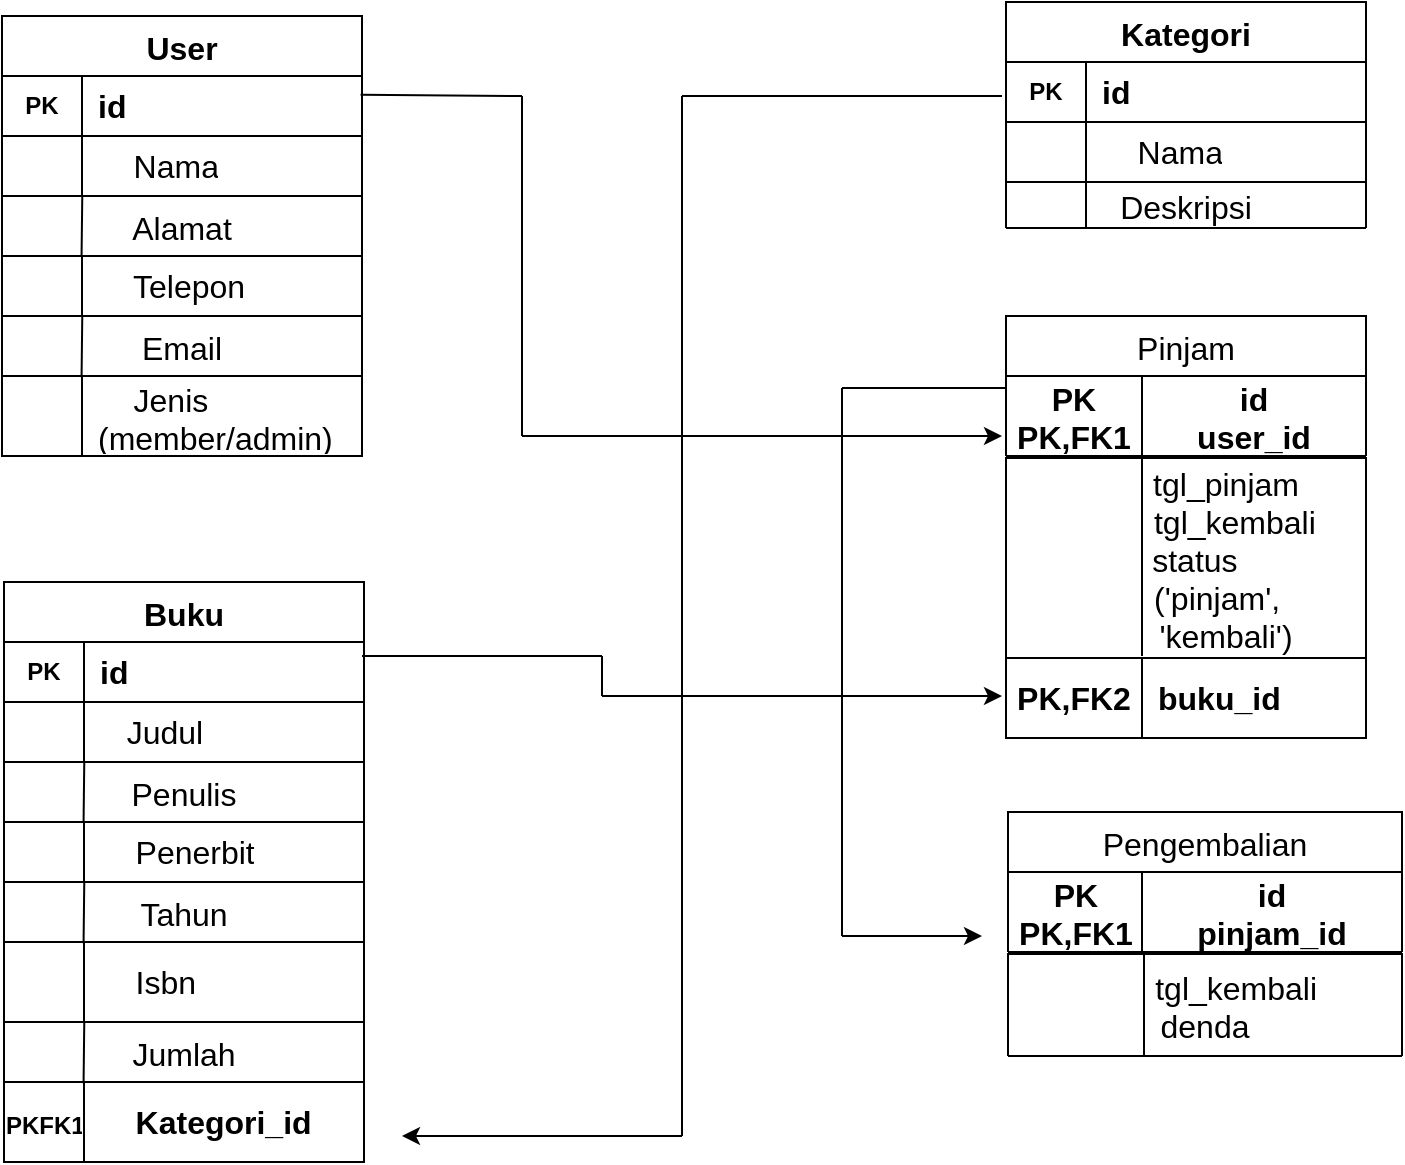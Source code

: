 <mxfile version="25.0.3">
  <diagram name="Halaman-1" id="HF85xIZy3jnX0SeaamL8">
    <mxGraphModel dx="2068" dy="892" grid="1" gridSize="10" guides="1" tooltips="1" connect="1" arrows="1" fold="1" page="1" pageScale="1" pageWidth="827" pageHeight="1169" math="0" shadow="0">
      <root>
        <mxCell id="0" />
        <mxCell id="1" parent="0" />
        <mxCell id="t0UiNOGH5opgxdfjgFun-13" value="" style="rounded=0;whiteSpace=wrap;html=1;" vertex="1" parent="1">
          <mxGeometry x="100" y="70" width="180" height="30" as="geometry" />
        </mxCell>
        <mxCell id="t0UiNOGH5opgxdfjgFun-1" value="User" style="shape=table;startSize=30;container=1;collapsible=0;childLayout=tableLayout;fixedRows=1;rowLines=0;fontStyle=1;strokeColor=default;fontSize=16;" vertex="1" parent="1">
          <mxGeometry x="100" y="40" width="180" height="90" as="geometry" />
        </mxCell>
        <mxCell id="t0UiNOGH5opgxdfjgFun-2" value="" style="shape=tableRow;horizontal=0;startSize=0;swimlaneHead=0;swimlaneBody=0;top=0;left=0;bottom=0;right=0;collapsible=0;dropTarget=0;fillColor=none;points=[[0,0.5],[1,0.5]];portConstraint=eastwest;strokeColor=inherit;fontSize=16;" vertex="1" parent="t0UiNOGH5opgxdfjgFun-1">
          <mxGeometry y="30" width="180" height="30" as="geometry" />
        </mxCell>
        <mxCell id="t0UiNOGH5opgxdfjgFun-3" value="" style="shape=partialRectangle;html=1;whiteSpace=wrap;connectable=0;fillColor=none;top=0;left=0;bottom=0;right=0;overflow=hidden;pointerEvents=1;strokeColor=inherit;fontSize=16;" vertex="1" parent="t0UiNOGH5opgxdfjgFun-2">
          <mxGeometry width="40" height="30" as="geometry">
            <mxRectangle width="40" height="30" as="alternateBounds" />
          </mxGeometry>
        </mxCell>
        <mxCell id="t0UiNOGH5opgxdfjgFun-4" value="&lt;b&gt;id&lt;/b&gt;" style="shape=partialRectangle;html=1;whiteSpace=wrap;connectable=0;fillColor=none;top=0;left=0;bottom=0;right=0;align=left;spacingLeft=6;overflow=hidden;strokeColor=inherit;fontSize=16;" vertex="1" parent="t0UiNOGH5opgxdfjgFun-2">
          <mxGeometry x="40" width="140" height="30" as="geometry">
            <mxRectangle width="140" height="30" as="alternateBounds" />
          </mxGeometry>
        </mxCell>
        <mxCell id="t0UiNOGH5opgxdfjgFun-8" value="" style="shape=tableRow;horizontal=0;startSize=0;swimlaneHead=0;swimlaneBody=0;top=0;left=0;bottom=0;right=0;collapsible=0;dropTarget=0;fillColor=none;points=[[0,0.5],[1,0.5]];portConstraint=eastwest;strokeColor=inherit;fontSize=16;" vertex="1" parent="t0UiNOGH5opgxdfjgFun-1">
          <mxGeometry y="60" width="180" height="30" as="geometry" />
        </mxCell>
        <mxCell id="t0UiNOGH5opgxdfjgFun-9" value="" style="shape=partialRectangle;html=1;whiteSpace=wrap;connectable=0;fillColor=none;top=0;left=0;bottom=0;right=0;overflow=hidden;strokeColor=inherit;fontSize=16;" vertex="1" parent="t0UiNOGH5opgxdfjgFun-8">
          <mxGeometry width="40" height="30" as="geometry">
            <mxRectangle width="40" height="30" as="alternateBounds" />
          </mxGeometry>
        </mxCell>
        <mxCell id="t0UiNOGH5opgxdfjgFun-10" value="&amp;nbsp; &amp;nbsp; Nama" style="shape=partialRectangle;html=1;whiteSpace=wrap;connectable=0;fillColor=none;top=0;left=0;bottom=0;right=0;align=left;spacingLeft=6;overflow=hidden;strokeColor=inherit;fontSize=16;" vertex="1" parent="t0UiNOGH5opgxdfjgFun-8">
          <mxGeometry x="40" width="140" height="30" as="geometry">
            <mxRectangle width="140" height="30" as="alternateBounds" />
          </mxGeometry>
        </mxCell>
        <mxCell id="t0UiNOGH5opgxdfjgFun-12" value="&lt;b&gt;PK&lt;/b&gt;" style="text;html=1;align=center;verticalAlign=middle;whiteSpace=wrap;rounded=0;" vertex="1" parent="1">
          <mxGeometry x="100" y="70" width="40" height="30" as="geometry" />
        </mxCell>
        <mxCell id="t0UiNOGH5opgxdfjgFun-17" value="Alamat" style="shape=table;startSize=30;container=1;collapsible=0;childLayout=tableLayout;fixedRows=1;rowLines=0;fontStyle=0;strokeColor=default;fontSize=16;" vertex="1" parent="1">
          <mxGeometry x="100" y="130" width="180" height="60" as="geometry" />
        </mxCell>
        <mxCell id="t0UiNOGH5opgxdfjgFun-21" value="" style="shape=tableRow;horizontal=0;startSize=0;swimlaneHead=0;swimlaneBody=0;top=0;left=0;bottom=0;right=0;collapsible=0;dropTarget=0;fillColor=none;points=[[0,0.5],[1,0.5]];portConstraint=eastwest;strokeColor=inherit;fontSize=16;" vertex="1" parent="t0UiNOGH5opgxdfjgFun-17">
          <mxGeometry y="30" width="180" height="30" as="geometry" />
        </mxCell>
        <mxCell id="t0UiNOGH5opgxdfjgFun-22" value="" style="shape=partialRectangle;html=1;whiteSpace=wrap;connectable=0;fillColor=none;top=0;left=0;bottom=0;right=0;overflow=hidden;strokeColor=inherit;fontSize=16;" vertex="1" parent="t0UiNOGH5opgxdfjgFun-21">
          <mxGeometry width="40" height="30" as="geometry">
            <mxRectangle width="40" height="30" as="alternateBounds" />
          </mxGeometry>
        </mxCell>
        <mxCell id="t0UiNOGH5opgxdfjgFun-23" value="&amp;nbsp; &amp;nbsp; Telepon" style="shape=partialRectangle;html=1;whiteSpace=wrap;connectable=0;fillColor=none;top=0;left=0;bottom=0;right=0;align=left;spacingLeft=6;overflow=hidden;strokeColor=inherit;fontSize=16;" vertex="1" parent="t0UiNOGH5opgxdfjgFun-21">
          <mxGeometry x="40" width="140" height="30" as="geometry">
            <mxRectangle width="140" height="30" as="alternateBounds" />
          </mxGeometry>
        </mxCell>
        <mxCell id="t0UiNOGH5opgxdfjgFun-24" value="" style="endArrow=none;html=1;rounded=0;exitX=0.221;exitY=0.015;exitDx=0;exitDy=0;exitPerimeter=0;entryX=0.223;entryY=-0.007;entryDx=0;entryDy=0;entryPerimeter=0;" edge="1" parent="t0UiNOGH5opgxdfjgFun-17" source="t0UiNOGH5opgxdfjgFun-21" target="t0UiNOGH5opgxdfjgFun-17">
          <mxGeometry width="50" height="50" relative="1" as="geometry">
            <mxPoint x="-30" y="20" as="sourcePoint" />
            <mxPoint x="20" y="-30" as="targetPoint" />
          </mxGeometry>
        </mxCell>
        <mxCell id="t0UiNOGH5opgxdfjgFun-25" value="Email" style="shape=table;startSize=30;container=1;collapsible=0;childLayout=tableLayout;fixedRows=1;rowLines=0;fontStyle=0;strokeColor=default;fontSize=16;" vertex="1" parent="1">
          <mxGeometry x="100" y="190" width="180" height="70" as="geometry" />
        </mxCell>
        <mxCell id="t0UiNOGH5opgxdfjgFun-26" value="" style="shape=tableRow;horizontal=0;startSize=0;swimlaneHead=0;swimlaneBody=0;top=0;left=0;bottom=0;right=0;collapsible=0;dropTarget=0;fillColor=none;points=[[0,0.5],[1,0.5]];portConstraint=eastwest;strokeColor=inherit;fontSize=16;" vertex="1" parent="t0UiNOGH5opgxdfjgFun-25">
          <mxGeometry y="30" width="180" height="40" as="geometry" />
        </mxCell>
        <mxCell id="t0UiNOGH5opgxdfjgFun-27" value="" style="shape=partialRectangle;html=1;whiteSpace=wrap;connectable=0;fillColor=none;top=0;left=0;bottom=0;right=0;overflow=hidden;strokeColor=inherit;fontSize=16;" vertex="1" parent="t0UiNOGH5opgxdfjgFun-26">
          <mxGeometry width="40" height="40" as="geometry">
            <mxRectangle width="40" height="40" as="alternateBounds" />
          </mxGeometry>
        </mxCell>
        <mxCell id="t0UiNOGH5opgxdfjgFun-28" value="&amp;nbsp; &amp;nbsp; Jenis (member/admin)" style="shape=partialRectangle;html=1;whiteSpace=wrap;connectable=0;fillColor=none;top=0;left=0;bottom=0;right=0;align=left;spacingLeft=6;overflow=hidden;strokeColor=inherit;fontSize=16;" vertex="1" parent="t0UiNOGH5opgxdfjgFun-26">
          <mxGeometry x="40" width="140" height="40" as="geometry">
            <mxRectangle width="140" height="40" as="alternateBounds" />
          </mxGeometry>
        </mxCell>
        <mxCell id="t0UiNOGH5opgxdfjgFun-29" value="" style="endArrow=none;html=1;rounded=0;exitX=0.221;exitY=0.015;exitDx=0;exitDy=0;exitPerimeter=0;entryX=0.223;entryY=-0.007;entryDx=0;entryDy=0;entryPerimeter=0;" edge="1" parent="t0UiNOGH5opgxdfjgFun-25" source="t0UiNOGH5opgxdfjgFun-26" target="t0UiNOGH5opgxdfjgFun-25">
          <mxGeometry width="50" height="50" relative="1" as="geometry">
            <mxPoint x="-30" y="20" as="sourcePoint" />
            <mxPoint x="20" y="-30" as="targetPoint" />
          </mxGeometry>
        </mxCell>
        <mxCell id="t0UiNOGH5opgxdfjgFun-30" value="" style="endArrow=none;html=1;rounded=0;exitX=0.996;exitY=0.311;exitDx=0;exitDy=0;exitPerimeter=0;" edge="1" parent="1" source="t0UiNOGH5opgxdfjgFun-2">
          <mxGeometry width="50" height="50" relative="1" as="geometry">
            <mxPoint x="280" y="85" as="sourcePoint" />
            <mxPoint x="360" y="80" as="targetPoint" />
          </mxGeometry>
        </mxCell>
        <mxCell id="t0UiNOGH5opgxdfjgFun-31" value="" style="endArrow=none;html=1;rounded=0;" edge="1" parent="1">
          <mxGeometry width="50" height="50" relative="1" as="geometry">
            <mxPoint x="360" y="250" as="sourcePoint" />
            <mxPoint x="360" y="80" as="targetPoint" />
          </mxGeometry>
        </mxCell>
        <mxCell id="t0UiNOGH5opgxdfjgFun-32" value="" style="rounded=0;whiteSpace=wrap;html=1;" vertex="1" parent="1">
          <mxGeometry x="101" y="353" width="180" height="30" as="geometry" />
        </mxCell>
        <mxCell id="t0UiNOGH5opgxdfjgFun-33" value="Buku" style="shape=table;startSize=30;container=1;collapsible=0;childLayout=tableLayout;fixedRows=1;rowLines=0;fontStyle=1;strokeColor=default;fontSize=16;" vertex="1" parent="1">
          <mxGeometry x="101" y="323" width="180" height="90" as="geometry" />
        </mxCell>
        <mxCell id="t0UiNOGH5opgxdfjgFun-34" value="" style="shape=tableRow;horizontal=0;startSize=0;swimlaneHead=0;swimlaneBody=0;top=0;left=0;bottom=0;right=0;collapsible=0;dropTarget=0;fillColor=none;points=[[0,0.5],[1,0.5]];portConstraint=eastwest;strokeColor=inherit;fontSize=16;" vertex="1" parent="t0UiNOGH5opgxdfjgFun-33">
          <mxGeometry y="30" width="180" height="30" as="geometry" />
        </mxCell>
        <mxCell id="t0UiNOGH5opgxdfjgFun-35" value="" style="shape=partialRectangle;html=1;whiteSpace=wrap;connectable=0;fillColor=none;top=0;left=0;bottom=0;right=0;overflow=hidden;pointerEvents=1;strokeColor=inherit;fontSize=16;" vertex="1" parent="t0UiNOGH5opgxdfjgFun-34">
          <mxGeometry width="40" height="30" as="geometry">
            <mxRectangle width="40" height="30" as="alternateBounds" />
          </mxGeometry>
        </mxCell>
        <mxCell id="t0UiNOGH5opgxdfjgFun-36" value="&lt;b&gt;id&lt;/b&gt;" style="shape=partialRectangle;html=1;whiteSpace=wrap;connectable=0;fillColor=none;top=0;left=0;bottom=0;right=0;align=left;spacingLeft=6;overflow=hidden;strokeColor=inherit;fontSize=16;" vertex="1" parent="t0UiNOGH5opgxdfjgFun-34">
          <mxGeometry x="40" width="140" height="30" as="geometry">
            <mxRectangle width="140" height="30" as="alternateBounds" />
          </mxGeometry>
        </mxCell>
        <mxCell id="t0UiNOGH5opgxdfjgFun-37" value="" style="shape=tableRow;horizontal=0;startSize=0;swimlaneHead=0;swimlaneBody=0;top=0;left=0;bottom=0;right=0;collapsible=0;dropTarget=0;fillColor=none;points=[[0,0.5],[1,0.5]];portConstraint=eastwest;strokeColor=inherit;fontSize=16;" vertex="1" parent="t0UiNOGH5opgxdfjgFun-33">
          <mxGeometry y="60" width="180" height="30" as="geometry" />
        </mxCell>
        <mxCell id="t0UiNOGH5opgxdfjgFun-38" value="" style="shape=partialRectangle;html=1;whiteSpace=wrap;connectable=0;fillColor=none;top=0;left=0;bottom=0;right=0;overflow=hidden;strokeColor=inherit;fontSize=16;" vertex="1" parent="t0UiNOGH5opgxdfjgFun-37">
          <mxGeometry width="40" height="30" as="geometry">
            <mxRectangle width="40" height="30" as="alternateBounds" />
          </mxGeometry>
        </mxCell>
        <mxCell id="t0UiNOGH5opgxdfjgFun-39" value="&amp;nbsp; &amp;nbsp;Judul" style="shape=partialRectangle;html=1;whiteSpace=wrap;connectable=0;fillColor=none;top=0;left=0;bottom=0;right=0;align=left;spacingLeft=6;overflow=hidden;strokeColor=inherit;fontSize=16;" vertex="1" parent="t0UiNOGH5opgxdfjgFun-37">
          <mxGeometry x="40" width="140" height="30" as="geometry">
            <mxRectangle width="140" height="30" as="alternateBounds" />
          </mxGeometry>
        </mxCell>
        <mxCell id="t0UiNOGH5opgxdfjgFun-40" value="&lt;b&gt;PK&lt;/b&gt;" style="text;html=1;align=center;verticalAlign=middle;whiteSpace=wrap;rounded=0;" vertex="1" parent="1">
          <mxGeometry x="101" y="353" width="40" height="30" as="geometry" />
        </mxCell>
        <mxCell id="t0UiNOGH5opgxdfjgFun-41" value="Penulis" style="shape=table;startSize=30;container=1;collapsible=0;childLayout=tableLayout;fixedRows=1;rowLines=0;fontStyle=0;strokeColor=default;fontSize=16;" vertex="1" parent="1">
          <mxGeometry x="101" y="413" width="180" height="60" as="geometry" />
        </mxCell>
        <mxCell id="t0UiNOGH5opgxdfjgFun-42" value="" style="shape=tableRow;horizontal=0;startSize=0;swimlaneHead=0;swimlaneBody=0;top=0;left=0;bottom=0;right=0;collapsible=0;dropTarget=0;fillColor=none;points=[[0,0.5],[1,0.5]];portConstraint=eastwest;strokeColor=inherit;fontSize=16;" vertex="1" parent="t0UiNOGH5opgxdfjgFun-41">
          <mxGeometry y="30" width="180" height="30" as="geometry" />
        </mxCell>
        <mxCell id="t0UiNOGH5opgxdfjgFun-43" value="" style="shape=partialRectangle;html=1;whiteSpace=wrap;connectable=0;fillColor=none;top=0;left=0;bottom=0;right=0;overflow=hidden;strokeColor=inherit;fontSize=16;" vertex="1" parent="t0UiNOGH5opgxdfjgFun-42">
          <mxGeometry width="40" height="30" as="geometry">
            <mxRectangle width="40" height="30" as="alternateBounds" />
          </mxGeometry>
        </mxCell>
        <mxCell id="t0UiNOGH5opgxdfjgFun-44" value="&amp;nbsp; &amp;nbsp; Penerbit" style="shape=partialRectangle;html=1;whiteSpace=wrap;connectable=0;fillColor=none;top=0;left=0;bottom=0;right=0;align=left;spacingLeft=6;overflow=hidden;strokeColor=inherit;fontSize=16;" vertex="1" parent="t0UiNOGH5opgxdfjgFun-42">
          <mxGeometry x="40" width="140" height="30" as="geometry">
            <mxRectangle width="140" height="30" as="alternateBounds" />
          </mxGeometry>
        </mxCell>
        <mxCell id="t0UiNOGH5opgxdfjgFun-45" value="" style="endArrow=none;html=1;rounded=0;exitX=0.221;exitY=0.015;exitDx=0;exitDy=0;exitPerimeter=0;entryX=0.223;entryY=-0.007;entryDx=0;entryDy=0;entryPerimeter=0;" edge="1" parent="t0UiNOGH5opgxdfjgFun-41" source="t0UiNOGH5opgxdfjgFun-42" target="t0UiNOGH5opgxdfjgFun-41">
          <mxGeometry width="50" height="50" relative="1" as="geometry">
            <mxPoint x="-30" y="20" as="sourcePoint" />
            <mxPoint x="20" y="-30" as="targetPoint" />
          </mxGeometry>
        </mxCell>
        <mxCell id="t0UiNOGH5opgxdfjgFun-46" value="Tahun" style="shape=table;startSize=30;container=1;collapsible=0;childLayout=tableLayout;fixedRows=1;rowLines=0;fontStyle=0;strokeColor=default;fontSize=16;" vertex="1" parent="1">
          <mxGeometry x="101" y="473" width="180" height="70" as="geometry" />
        </mxCell>
        <mxCell id="t0UiNOGH5opgxdfjgFun-47" value="" style="shape=tableRow;horizontal=0;startSize=0;swimlaneHead=0;swimlaneBody=0;top=0;left=0;bottom=0;right=0;collapsible=0;dropTarget=0;fillColor=none;points=[[0,0.5],[1,0.5]];portConstraint=eastwest;strokeColor=inherit;fontSize=16;" vertex="1" parent="t0UiNOGH5opgxdfjgFun-46">
          <mxGeometry y="30" width="180" height="40" as="geometry" />
        </mxCell>
        <mxCell id="t0UiNOGH5opgxdfjgFun-48" value="" style="shape=partialRectangle;html=1;whiteSpace=wrap;connectable=0;fillColor=none;top=0;left=0;bottom=0;right=0;overflow=hidden;strokeColor=inherit;fontSize=16;" vertex="1" parent="t0UiNOGH5opgxdfjgFun-47">
          <mxGeometry width="40" height="40" as="geometry">
            <mxRectangle width="40" height="40" as="alternateBounds" />
          </mxGeometry>
        </mxCell>
        <mxCell id="t0UiNOGH5opgxdfjgFun-49" value="&amp;nbsp; &amp;nbsp; Isbn" style="shape=partialRectangle;html=1;whiteSpace=wrap;connectable=0;fillColor=none;top=0;left=0;bottom=0;right=0;align=left;spacingLeft=6;overflow=hidden;strokeColor=inherit;fontSize=16;" vertex="1" parent="t0UiNOGH5opgxdfjgFun-47">
          <mxGeometry x="40" width="140" height="40" as="geometry">
            <mxRectangle width="140" height="40" as="alternateBounds" />
          </mxGeometry>
        </mxCell>
        <mxCell id="t0UiNOGH5opgxdfjgFun-50" value="" style="endArrow=none;html=1;rounded=0;exitX=0.221;exitY=0.015;exitDx=0;exitDy=0;exitPerimeter=0;entryX=0.223;entryY=-0.007;entryDx=0;entryDy=0;entryPerimeter=0;" edge="1" parent="t0UiNOGH5opgxdfjgFun-46" source="t0UiNOGH5opgxdfjgFun-47" target="t0UiNOGH5opgxdfjgFun-46">
          <mxGeometry width="50" height="50" relative="1" as="geometry">
            <mxPoint x="-30" y="20" as="sourcePoint" />
            <mxPoint x="20" y="-30" as="targetPoint" />
          </mxGeometry>
        </mxCell>
        <mxCell id="t0UiNOGH5opgxdfjgFun-51" value="" style="endArrow=none;html=1;rounded=0;" edge="1" parent="1">
          <mxGeometry width="50" height="50" relative="1" as="geometry">
            <mxPoint x="280" y="360" as="sourcePoint" />
            <mxPoint x="400" y="360" as="targetPoint" />
          </mxGeometry>
        </mxCell>
        <mxCell id="t0UiNOGH5opgxdfjgFun-52" value="" style="endArrow=none;html=1;rounded=0;" edge="1" parent="1">
          <mxGeometry width="50" height="50" relative="1" as="geometry">
            <mxPoint x="400" y="380" as="sourcePoint" />
            <mxPoint x="400" y="360" as="targetPoint" />
          </mxGeometry>
        </mxCell>
        <mxCell id="t0UiNOGH5opgxdfjgFun-56" value="Jumlah" style="shape=table;startSize=30;container=1;collapsible=0;childLayout=tableLayout;fixedRows=1;rowLines=0;fontStyle=0;strokeColor=default;fontSize=16;" vertex="1" parent="1">
          <mxGeometry x="101" y="543" width="180" height="70" as="geometry" />
        </mxCell>
        <mxCell id="t0UiNOGH5opgxdfjgFun-57" value="" style="shape=tableRow;horizontal=0;startSize=0;swimlaneHead=0;swimlaneBody=0;top=0;left=0;bottom=0;right=0;collapsible=0;dropTarget=0;fillColor=none;points=[[0,0.5],[1,0.5]];portConstraint=eastwest;strokeColor=inherit;fontSize=16;" vertex="1" parent="t0UiNOGH5opgxdfjgFun-56">
          <mxGeometry y="30" width="180" height="40" as="geometry" />
        </mxCell>
        <mxCell id="t0UiNOGH5opgxdfjgFun-58" value="&lt;font style=&quot;font-size: 12px;&quot;&gt;&lt;b&gt;PKFK1&lt;/b&gt;&lt;/font&gt;" style="shape=partialRectangle;html=1;whiteSpace=wrap;connectable=0;fillColor=none;top=0;left=0;bottom=0;right=0;overflow=hidden;strokeColor=inherit;fontSize=16;" vertex="1" parent="t0UiNOGH5opgxdfjgFun-57">
          <mxGeometry width="40" height="40" as="geometry">
            <mxRectangle width="40" height="40" as="alternateBounds" />
          </mxGeometry>
        </mxCell>
        <mxCell id="t0UiNOGH5opgxdfjgFun-59" value="&lt;b&gt;&amp;nbsp; &amp;nbsp; Kategori_id&lt;/b&gt;" style="shape=partialRectangle;html=1;whiteSpace=wrap;connectable=0;fillColor=none;top=0;left=0;bottom=0;right=0;align=left;spacingLeft=6;overflow=hidden;strokeColor=inherit;fontSize=16;" vertex="1" parent="t0UiNOGH5opgxdfjgFun-57">
          <mxGeometry x="40" width="140" height="40" as="geometry">
            <mxRectangle width="140" height="40" as="alternateBounds" />
          </mxGeometry>
        </mxCell>
        <mxCell id="t0UiNOGH5opgxdfjgFun-60" value="" style="endArrow=none;html=1;rounded=0;exitX=0.221;exitY=0.015;exitDx=0;exitDy=0;exitPerimeter=0;entryX=0.223;entryY=-0.007;entryDx=0;entryDy=0;entryPerimeter=0;" edge="1" parent="t0UiNOGH5opgxdfjgFun-56" source="t0UiNOGH5opgxdfjgFun-57" target="t0UiNOGH5opgxdfjgFun-56">
          <mxGeometry width="50" height="50" relative="1" as="geometry">
            <mxPoint x="-30" y="20" as="sourcePoint" />
            <mxPoint x="20" y="-30" as="targetPoint" />
          </mxGeometry>
        </mxCell>
        <mxCell id="t0UiNOGH5opgxdfjgFun-61" value="" style="endArrow=none;html=1;rounded=0;" edge="1" parent="1">
          <mxGeometry width="50" height="50" relative="1" as="geometry">
            <mxPoint x="400" y="380" as="sourcePoint" />
            <mxPoint x="440" y="380" as="targetPoint" />
          </mxGeometry>
        </mxCell>
        <mxCell id="t0UiNOGH5opgxdfjgFun-62" value="" style="endArrow=none;html=1;rounded=0;" edge="1" parent="1">
          <mxGeometry width="50" height="50" relative="1" as="geometry">
            <mxPoint x="440" y="250" as="sourcePoint" />
            <mxPoint x="360" y="250" as="targetPoint" />
          </mxGeometry>
        </mxCell>
        <mxCell id="t0UiNOGH5opgxdfjgFun-63" value="" style="endArrow=none;html=1;rounded=0;" edge="1" parent="1">
          <mxGeometry width="50" height="50" relative="1" as="geometry">
            <mxPoint x="440" y="600" as="sourcePoint" />
            <mxPoint x="440" y="80" as="targetPoint" />
          </mxGeometry>
        </mxCell>
        <mxCell id="t0UiNOGH5opgxdfjgFun-64" value="" style="endArrow=classic;html=1;rounded=0;" edge="1" parent="1">
          <mxGeometry width="50" height="50" relative="1" as="geometry">
            <mxPoint x="440" y="600" as="sourcePoint" />
            <mxPoint x="300" y="600" as="targetPoint" />
          </mxGeometry>
        </mxCell>
        <mxCell id="t0UiNOGH5opgxdfjgFun-65" value="" style="endArrow=none;html=1;rounded=0;" edge="1" parent="1">
          <mxGeometry width="50" height="50" relative="1" as="geometry">
            <mxPoint x="600" y="80" as="sourcePoint" />
            <mxPoint x="440" y="80" as="targetPoint" />
          </mxGeometry>
        </mxCell>
        <mxCell id="t0UiNOGH5opgxdfjgFun-85" value="" style="rounded=0;whiteSpace=wrap;html=1;" vertex="1" parent="1">
          <mxGeometry x="602" y="63" width="180" height="30" as="geometry" />
        </mxCell>
        <mxCell id="t0UiNOGH5opgxdfjgFun-86" value="Kategori" style="shape=table;startSize=30;container=1;collapsible=0;childLayout=tableLayout;fixedRows=1;rowLines=0;fontStyle=1;strokeColor=default;fontSize=16;" vertex="1" parent="1">
          <mxGeometry x="602" y="33" width="180" height="90" as="geometry" />
        </mxCell>
        <mxCell id="t0UiNOGH5opgxdfjgFun-87" value="" style="shape=tableRow;horizontal=0;startSize=0;swimlaneHead=0;swimlaneBody=0;top=0;left=0;bottom=0;right=0;collapsible=0;dropTarget=0;fillColor=none;points=[[0,0.5],[1,0.5]];portConstraint=eastwest;strokeColor=inherit;fontSize=16;" vertex="1" parent="t0UiNOGH5opgxdfjgFun-86">
          <mxGeometry y="30" width="180" height="30" as="geometry" />
        </mxCell>
        <mxCell id="t0UiNOGH5opgxdfjgFun-88" value="" style="shape=partialRectangle;html=1;whiteSpace=wrap;connectable=0;fillColor=none;top=0;left=0;bottom=0;right=0;overflow=hidden;pointerEvents=1;strokeColor=inherit;fontSize=16;" vertex="1" parent="t0UiNOGH5opgxdfjgFun-87">
          <mxGeometry width="40" height="30" as="geometry">
            <mxRectangle width="40" height="30" as="alternateBounds" />
          </mxGeometry>
        </mxCell>
        <mxCell id="t0UiNOGH5opgxdfjgFun-89" value="&lt;b&gt;id&lt;/b&gt;" style="shape=partialRectangle;html=1;whiteSpace=wrap;connectable=0;fillColor=none;top=0;left=0;bottom=0;right=0;align=left;spacingLeft=6;overflow=hidden;strokeColor=inherit;fontSize=16;" vertex="1" parent="t0UiNOGH5opgxdfjgFun-87">
          <mxGeometry x="40" width="140" height="30" as="geometry">
            <mxRectangle width="140" height="30" as="alternateBounds" />
          </mxGeometry>
        </mxCell>
        <mxCell id="t0UiNOGH5opgxdfjgFun-90" value="" style="shape=tableRow;horizontal=0;startSize=0;swimlaneHead=0;swimlaneBody=0;top=0;left=0;bottom=0;right=0;collapsible=0;dropTarget=0;fillColor=none;points=[[0,0.5],[1,0.5]];portConstraint=eastwest;strokeColor=inherit;fontSize=16;" vertex="1" parent="t0UiNOGH5opgxdfjgFun-86">
          <mxGeometry y="60" width="180" height="30" as="geometry" />
        </mxCell>
        <mxCell id="t0UiNOGH5opgxdfjgFun-91" value="" style="shape=partialRectangle;html=1;whiteSpace=wrap;connectable=0;fillColor=none;top=0;left=0;bottom=0;right=0;overflow=hidden;strokeColor=inherit;fontSize=16;" vertex="1" parent="t0UiNOGH5opgxdfjgFun-90">
          <mxGeometry width="40" height="30" as="geometry">
            <mxRectangle width="40" height="30" as="alternateBounds" />
          </mxGeometry>
        </mxCell>
        <mxCell id="t0UiNOGH5opgxdfjgFun-92" value="&amp;nbsp; &amp;nbsp; Nama" style="shape=partialRectangle;html=1;whiteSpace=wrap;connectable=0;fillColor=none;top=0;left=0;bottom=0;right=0;align=left;spacingLeft=6;overflow=hidden;strokeColor=inherit;fontSize=16;" vertex="1" parent="t0UiNOGH5opgxdfjgFun-90">
          <mxGeometry x="40" width="140" height="30" as="geometry">
            <mxRectangle width="140" height="30" as="alternateBounds" />
          </mxGeometry>
        </mxCell>
        <mxCell id="t0UiNOGH5opgxdfjgFun-93" value="&lt;b&gt;PK&lt;/b&gt;" style="text;html=1;align=center;verticalAlign=middle;whiteSpace=wrap;rounded=0;" vertex="1" parent="1">
          <mxGeometry x="602" y="63" width="40" height="30" as="geometry" />
        </mxCell>
        <mxCell id="t0UiNOGH5opgxdfjgFun-94" value="Deskripsi" style="shape=table;startSize=30;container=1;collapsible=0;childLayout=tableLayout;fixedRows=1;rowLines=0;fontStyle=0;strokeColor=default;fontSize=16;" vertex="1" parent="1">
          <mxGeometry x="602" y="123" width="180" height="23" as="geometry" />
        </mxCell>
        <mxCell id="t0UiNOGH5opgxdfjgFun-95" value="" style="shape=tableRow;horizontal=0;startSize=0;swimlaneHead=0;swimlaneBody=0;top=0;left=0;bottom=0;right=0;collapsible=0;dropTarget=0;fillColor=none;points=[[0,0.5],[1,0.5]];portConstraint=eastwest;strokeColor=inherit;fontSize=16;" vertex="1" visible="0" parent="t0UiNOGH5opgxdfjgFun-94">
          <mxGeometry y="30" width="180" height="30" as="geometry" />
        </mxCell>
        <mxCell id="t0UiNOGH5opgxdfjgFun-96" value="" style="shape=partialRectangle;html=1;whiteSpace=wrap;connectable=0;fillColor=none;top=0;left=0;bottom=0;right=0;overflow=hidden;strokeColor=inherit;fontSize=16;" vertex="1" parent="t0UiNOGH5opgxdfjgFun-95">
          <mxGeometry width="40" height="30" as="geometry">
            <mxRectangle width="40" height="30" as="alternateBounds" />
          </mxGeometry>
        </mxCell>
        <mxCell id="t0UiNOGH5opgxdfjgFun-97" value="&amp;nbsp; &amp;nbsp; Telepon" style="shape=partialRectangle;html=1;whiteSpace=wrap;connectable=0;fillColor=none;top=0;left=0;bottom=0;right=0;align=left;spacingLeft=6;overflow=hidden;strokeColor=inherit;fontSize=16;" vertex="1" parent="t0UiNOGH5opgxdfjgFun-95">
          <mxGeometry x="40" width="140" height="30" as="geometry">
            <mxRectangle width="140" height="30" as="alternateBounds" />
          </mxGeometry>
        </mxCell>
        <mxCell id="t0UiNOGH5opgxdfjgFun-98" value="" style="endArrow=none;html=1;rounded=0;exitX=0.221;exitY=0.015;exitDx=0;exitDy=0;exitPerimeter=0;entryX=0.223;entryY=-0.007;entryDx=0;entryDy=0;entryPerimeter=0;" edge="1" parent="t0UiNOGH5opgxdfjgFun-94" source="t0UiNOGH5opgxdfjgFun-95" target="t0UiNOGH5opgxdfjgFun-94">
          <mxGeometry width="50" height="50" relative="1" as="geometry">
            <mxPoint x="-30" y="20" as="sourcePoint" />
            <mxPoint x="20" y="-30" as="targetPoint" />
          </mxGeometry>
        </mxCell>
        <mxCell id="t0UiNOGH5opgxdfjgFun-104" value="" style="endArrow=none;html=1;rounded=0;entryX=0.25;entryY=0;entryDx=0;entryDy=0;exitX=0.25;exitY=1;exitDx=0;exitDy=0;" edge="1" parent="1">
          <mxGeometry width="50" height="50" relative="1" as="geometry">
            <mxPoint x="642" y="146.0" as="sourcePoint" />
            <mxPoint x="642.0" y="123.0" as="targetPoint" />
          </mxGeometry>
        </mxCell>
        <mxCell id="t0UiNOGH5opgxdfjgFun-105" value="" style="endArrow=classic;html=1;rounded=0;" edge="1" parent="1">
          <mxGeometry width="50" height="50" relative="1" as="geometry">
            <mxPoint x="440" y="250" as="sourcePoint" />
            <mxPoint x="600" y="250" as="targetPoint" />
          </mxGeometry>
        </mxCell>
        <mxCell id="t0UiNOGH5opgxdfjgFun-115" value="Pinjam" style="shape=table;startSize=30;container=1;collapsible=0;childLayout=tableLayout;fixedRows=1;rowLines=0;fontStyle=0;strokeColor=default;fontSize=16;" vertex="1" parent="1">
          <mxGeometry x="602" y="190" width="180" height="30" as="geometry" />
        </mxCell>
        <mxCell id="t0UiNOGH5opgxdfjgFun-116" value="" style="shape=tableRow;horizontal=0;startSize=0;swimlaneHead=0;swimlaneBody=0;top=0;left=0;bottom=0;right=0;collapsible=0;dropTarget=0;fillColor=none;points=[[0,0.5],[1,0.5]];portConstraint=eastwest;strokeColor=inherit;fontSize=16;" vertex="1" visible="0" parent="t0UiNOGH5opgxdfjgFun-115">
          <mxGeometry y="30" width="180" height="30" as="geometry" />
        </mxCell>
        <mxCell id="t0UiNOGH5opgxdfjgFun-117" value="" style="shape=partialRectangle;html=1;whiteSpace=wrap;connectable=0;fillColor=none;top=0;left=0;bottom=0;right=0;overflow=hidden;strokeColor=inherit;fontSize=16;" vertex="1" parent="t0UiNOGH5opgxdfjgFun-116">
          <mxGeometry width="40" height="30" as="geometry">
            <mxRectangle width="40" height="30" as="alternateBounds" />
          </mxGeometry>
        </mxCell>
        <mxCell id="t0UiNOGH5opgxdfjgFun-118" value="&amp;nbsp; &amp;nbsp; Telepon" style="shape=partialRectangle;html=1;whiteSpace=wrap;connectable=0;fillColor=none;top=0;left=0;bottom=0;right=0;align=left;spacingLeft=6;overflow=hidden;strokeColor=inherit;fontSize=16;" vertex="1" parent="t0UiNOGH5opgxdfjgFun-116">
          <mxGeometry x="40" width="140" height="30" as="geometry">
            <mxRectangle width="140" height="30" as="alternateBounds" />
          </mxGeometry>
        </mxCell>
        <mxCell id="t0UiNOGH5opgxdfjgFun-120" value="         tgl_pinjam&#xa;           tgl_kembali&#xa;  status&#xa;        (&#39;pinjam&#39;, &#xa;         &#39;kembali&#39;)" style="shape=table;startSize=100;container=1;collapsible=0;childLayout=tableLayout;fixedRows=1;rowLines=0;fontStyle=0;strokeColor=default;fontSize=16;" vertex="1" parent="1">
          <mxGeometry x="602" y="261" width="180" height="140" as="geometry" />
        </mxCell>
        <mxCell id="t0UiNOGH5opgxdfjgFun-121" value="" style="shape=tableRow;horizontal=0;startSize=0;swimlaneHead=0;swimlaneBody=0;top=0;left=0;bottom=0;right=0;collapsible=0;dropTarget=0;fillColor=none;points=[[0,0.5],[1,0.5]];portConstraint=eastwest;strokeColor=inherit;fontSize=16;" vertex="1" parent="t0UiNOGH5opgxdfjgFun-120">
          <mxGeometry y="100" width="180" height="40" as="geometry" />
        </mxCell>
        <mxCell id="t0UiNOGH5opgxdfjgFun-122" value="&lt;b&gt;PK,FK2&lt;/b&gt;" style="shape=partialRectangle;html=1;whiteSpace=wrap;connectable=0;fillColor=none;top=0;left=0;bottom=0;right=0;overflow=hidden;strokeColor=inherit;fontSize=16;" vertex="1" parent="t0UiNOGH5opgxdfjgFun-121">
          <mxGeometry width="68" height="40" as="geometry">
            <mxRectangle width="68" height="40" as="alternateBounds" />
          </mxGeometry>
        </mxCell>
        <mxCell id="t0UiNOGH5opgxdfjgFun-123" value="&lt;b&gt;buku_id&lt;/b&gt;" style="shape=partialRectangle;html=1;whiteSpace=wrap;connectable=0;fillColor=none;top=0;left=0;bottom=0;right=0;align=left;spacingLeft=6;overflow=hidden;strokeColor=inherit;fontSize=16;" vertex="1" parent="t0UiNOGH5opgxdfjgFun-121">
          <mxGeometry x="68" width="112" height="40" as="geometry">
            <mxRectangle width="112" height="40" as="alternateBounds" />
          </mxGeometry>
        </mxCell>
        <mxCell id="t0UiNOGH5opgxdfjgFun-125" value="PK&#xa;PK,FK1" style="shape=table;startSize=50;container=1;collapsible=0;childLayout=tableLayout;fixedRows=1;rowLines=0;fontStyle=1;strokeColor=default;fontSize=16;" vertex="1" parent="1">
          <mxGeometry x="602" y="220" width="68" height="40" as="geometry" />
        </mxCell>
        <mxCell id="t0UiNOGH5opgxdfjgFun-126" value="" style="shape=tableRow;horizontal=0;startSize=0;swimlaneHead=0;swimlaneBody=0;top=0;left=0;bottom=0;right=0;collapsible=0;dropTarget=0;fillColor=none;points=[[0,0.5],[1,0.5]];portConstraint=eastwest;strokeColor=inherit;fontSize=16;" vertex="1" visible="0" parent="t0UiNOGH5opgxdfjgFun-125">
          <mxGeometry y="50" width="68" height="30" as="geometry" />
        </mxCell>
        <mxCell id="t0UiNOGH5opgxdfjgFun-127" value="" style="shape=partialRectangle;html=1;whiteSpace=wrap;connectable=0;fillColor=none;top=0;left=0;bottom=0;right=0;overflow=hidden;strokeColor=inherit;fontSize=16;" vertex="1" parent="t0UiNOGH5opgxdfjgFun-126">
          <mxGeometry width="20" height="30" as="geometry">
            <mxRectangle width="20" height="30" as="alternateBounds" />
          </mxGeometry>
        </mxCell>
        <mxCell id="t0UiNOGH5opgxdfjgFun-128" value="&amp;nbsp; &amp;nbsp; Telepon" style="shape=partialRectangle;html=1;whiteSpace=wrap;connectable=0;fillColor=none;top=0;left=0;bottom=0;right=0;align=left;spacingLeft=6;overflow=hidden;strokeColor=inherit;fontSize=16;" vertex="1" parent="t0UiNOGH5opgxdfjgFun-126">
          <mxGeometry x="20" width="48" height="30" as="geometry">
            <mxRectangle width="48" height="30" as="alternateBounds" />
          </mxGeometry>
        </mxCell>
        <mxCell id="t0UiNOGH5opgxdfjgFun-133" value="id&#xa;user_id" style="shape=table;startSize=50;container=1;collapsible=0;childLayout=tableLayout;fixedRows=1;rowLines=0;fontStyle=1;strokeColor=default;fontSize=16;" vertex="1" parent="1">
          <mxGeometry x="670" y="220" width="112" height="40" as="geometry" />
        </mxCell>
        <mxCell id="t0UiNOGH5opgxdfjgFun-134" value="" style="shape=tableRow;horizontal=0;startSize=0;swimlaneHead=0;swimlaneBody=0;top=0;left=0;bottom=0;right=0;collapsible=0;dropTarget=0;fillColor=none;points=[[0,0.5],[1,0.5]];portConstraint=eastwest;strokeColor=inherit;fontSize=16;" vertex="1" visible="0" parent="t0UiNOGH5opgxdfjgFun-133">
          <mxGeometry y="50" width="112" height="20" as="geometry" />
        </mxCell>
        <mxCell id="t0UiNOGH5opgxdfjgFun-135" value="" style="shape=partialRectangle;html=1;whiteSpace=wrap;connectable=0;fillColor=none;top=0;left=0;bottom=0;right=0;overflow=hidden;strokeColor=inherit;fontSize=16;" vertex="1" parent="t0UiNOGH5opgxdfjgFun-134">
          <mxGeometry width="92" height="20" as="geometry">
            <mxRectangle width="92" height="20" as="alternateBounds" />
          </mxGeometry>
        </mxCell>
        <mxCell id="t0UiNOGH5opgxdfjgFun-136" value="" style="shape=partialRectangle;html=1;whiteSpace=wrap;connectable=0;fillColor=none;top=0;left=0;bottom=0;right=0;align=left;spacingLeft=6;overflow=hidden;strokeColor=inherit;fontSize=16;" vertex="1" parent="t0UiNOGH5opgxdfjgFun-134">
          <mxGeometry x="92" width="20" height="20" as="geometry">
            <mxRectangle width="20" height="20" as="alternateBounds" />
          </mxGeometry>
        </mxCell>
        <mxCell id="t0UiNOGH5opgxdfjgFun-124" value="" style="endArrow=none;html=1;rounded=0;entryX=1;entryY=1;entryDx=0;entryDy=0;" edge="1" parent="1" target="t0UiNOGH5opgxdfjgFun-125">
          <mxGeometry width="50" height="50" relative="1" as="geometry">
            <mxPoint x="670" y="360" as="sourcePoint" />
            <mxPoint x="622" y="230" as="targetPoint" />
            <Array as="points" />
          </mxGeometry>
        </mxCell>
        <mxCell id="t0UiNOGH5opgxdfjgFun-139" value="" style="endArrow=none;html=1;rounded=0;entryX=-0.002;entryY=0.15;entryDx=0;entryDy=0;entryPerimeter=0;" edge="1" parent="1" target="t0UiNOGH5opgxdfjgFun-125">
          <mxGeometry width="50" height="50" relative="1" as="geometry">
            <mxPoint x="520" y="226" as="sourcePoint" />
            <mxPoint x="600" y="230" as="targetPoint" />
          </mxGeometry>
        </mxCell>
        <mxCell id="t0UiNOGH5opgxdfjgFun-140" value="" style="endArrow=none;html=1;rounded=0;" edge="1" parent="1">
          <mxGeometry width="50" height="50" relative="1" as="geometry">
            <mxPoint x="520" y="226" as="sourcePoint" />
            <mxPoint x="520" y="500" as="targetPoint" />
          </mxGeometry>
        </mxCell>
        <mxCell id="t0UiNOGH5opgxdfjgFun-141" value="Pengembalian" style="shape=table;startSize=30;container=1;collapsible=0;childLayout=tableLayout;fixedRows=1;rowLines=0;fontStyle=0;strokeColor=default;fontSize=16;" vertex="1" parent="1">
          <mxGeometry x="603" y="438" width="197" height="30" as="geometry" />
        </mxCell>
        <mxCell id="t0UiNOGH5opgxdfjgFun-142" value="" style="shape=tableRow;horizontal=0;startSize=0;swimlaneHead=0;swimlaneBody=0;top=0;left=0;bottom=0;right=0;collapsible=0;dropTarget=0;fillColor=none;points=[[0,0.5],[1,0.5]];portConstraint=eastwest;strokeColor=inherit;fontSize=16;" vertex="1" visible="0" parent="t0UiNOGH5opgxdfjgFun-141">
          <mxGeometry y="30" width="180" height="30" as="geometry" />
        </mxCell>
        <mxCell id="t0UiNOGH5opgxdfjgFun-143" value="" style="shape=partialRectangle;html=1;whiteSpace=wrap;connectable=0;fillColor=none;top=0;left=0;bottom=0;right=0;overflow=hidden;strokeColor=inherit;fontSize=16;" vertex="1" parent="t0UiNOGH5opgxdfjgFun-142">
          <mxGeometry width="40" height="30" as="geometry">
            <mxRectangle width="40" height="30" as="alternateBounds" />
          </mxGeometry>
        </mxCell>
        <mxCell id="t0UiNOGH5opgxdfjgFun-144" value="&amp;nbsp; &amp;nbsp; Telepon" style="shape=partialRectangle;html=1;whiteSpace=wrap;connectable=0;fillColor=none;top=0;left=0;bottom=0;right=0;align=left;spacingLeft=6;overflow=hidden;strokeColor=inherit;fontSize=16;" vertex="1" parent="t0UiNOGH5opgxdfjgFun-142">
          <mxGeometry x="40" width="140" height="30" as="geometry">
            <mxRectangle width="140" height="30" as="alternateBounds" />
          </mxGeometry>
        </mxCell>
        <mxCell id="t0UiNOGH5opgxdfjgFun-145" value="         &#xa;       tgl_kembali&#xa;denda&#xa;  " style="shape=table;startSize=51;container=1;collapsible=0;childLayout=tableLayout;fixedRows=1;rowLines=0;fontStyle=0;strokeColor=default;fontSize=16;" vertex="1" parent="1">
          <mxGeometry x="603" y="509" width="197" height="51" as="geometry" />
        </mxCell>
        <mxCell id="t0UiNOGH5opgxdfjgFun-146" value="" style="shape=tableRow;horizontal=0;startSize=0;swimlaneHead=0;swimlaneBody=0;top=0;left=0;bottom=0;right=0;collapsible=0;dropTarget=0;fillColor=none;points=[[0,0.5],[1,0.5]];portConstraint=eastwest;strokeColor=inherit;fontSize=16;" vertex="1" visible="0" parent="t0UiNOGH5opgxdfjgFun-145">
          <mxGeometry y="51" width="197" height="40" as="geometry" />
        </mxCell>
        <mxCell id="t0UiNOGH5opgxdfjgFun-147" value="&lt;b&gt;PK,FK2&lt;/b&gt;" style="shape=partialRectangle;html=1;whiteSpace=wrap;connectable=0;fillColor=none;top=0;left=0;bottom=0;right=0;overflow=hidden;strokeColor=inherit;fontSize=16;" vertex="1" parent="t0UiNOGH5opgxdfjgFun-146">
          <mxGeometry width="68" height="40" as="geometry">
            <mxRectangle width="68" height="40" as="alternateBounds" />
          </mxGeometry>
        </mxCell>
        <mxCell id="t0UiNOGH5opgxdfjgFun-148" value="&lt;b&gt;buku_id&lt;/b&gt;" style="shape=partialRectangle;html=1;whiteSpace=wrap;connectable=0;fillColor=none;top=0;left=0;bottom=0;right=0;align=left;spacingLeft=6;overflow=hidden;strokeColor=inherit;fontSize=16;" vertex="1" parent="t0UiNOGH5opgxdfjgFun-146">
          <mxGeometry x="68" width="129" height="40" as="geometry">
            <mxRectangle width="129" height="40" as="alternateBounds" />
          </mxGeometry>
        </mxCell>
        <mxCell id="t0UiNOGH5opgxdfjgFun-149" value="PK&#xa;PK,FK1" style="shape=table;startSize=50;container=1;collapsible=0;childLayout=tableLayout;fixedRows=1;rowLines=0;fontStyle=1;strokeColor=default;fontSize=16;" vertex="1" parent="1">
          <mxGeometry x="603" y="468" width="68" height="40" as="geometry" />
        </mxCell>
        <mxCell id="t0UiNOGH5opgxdfjgFun-150" value="" style="shape=tableRow;horizontal=0;startSize=0;swimlaneHead=0;swimlaneBody=0;top=0;left=0;bottom=0;right=0;collapsible=0;dropTarget=0;fillColor=none;points=[[0,0.5],[1,0.5]];portConstraint=eastwest;strokeColor=inherit;fontSize=16;" vertex="1" visible="0" parent="t0UiNOGH5opgxdfjgFun-149">
          <mxGeometry y="50" width="68" height="30" as="geometry" />
        </mxCell>
        <mxCell id="t0UiNOGH5opgxdfjgFun-151" value="" style="shape=partialRectangle;html=1;whiteSpace=wrap;connectable=0;fillColor=none;top=0;left=0;bottom=0;right=0;overflow=hidden;strokeColor=inherit;fontSize=16;" vertex="1" parent="t0UiNOGH5opgxdfjgFun-150">
          <mxGeometry width="20" height="30" as="geometry">
            <mxRectangle width="20" height="30" as="alternateBounds" />
          </mxGeometry>
        </mxCell>
        <mxCell id="t0UiNOGH5opgxdfjgFun-152" value="&amp;nbsp; &amp;nbsp; Telepon" style="shape=partialRectangle;html=1;whiteSpace=wrap;connectable=0;fillColor=none;top=0;left=0;bottom=0;right=0;align=left;spacingLeft=6;overflow=hidden;strokeColor=inherit;fontSize=16;" vertex="1" parent="t0UiNOGH5opgxdfjgFun-150">
          <mxGeometry x="20" width="48" height="30" as="geometry">
            <mxRectangle width="48" height="30" as="alternateBounds" />
          </mxGeometry>
        </mxCell>
        <mxCell id="t0UiNOGH5opgxdfjgFun-153" value="id&#xa;pinjam_id" style="shape=table;startSize=50;container=1;collapsible=0;childLayout=tableLayout;fixedRows=1;rowLines=0;fontStyle=1;strokeColor=default;fontSize=16;" vertex="1" parent="1">
          <mxGeometry x="670" y="468" width="130" height="40" as="geometry" />
        </mxCell>
        <mxCell id="t0UiNOGH5opgxdfjgFun-154" value="" style="shape=tableRow;horizontal=0;startSize=0;swimlaneHead=0;swimlaneBody=0;top=0;left=0;bottom=0;right=0;collapsible=0;dropTarget=0;fillColor=none;points=[[0,0.5],[1,0.5]];portConstraint=eastwest;strokeColor=inherit;fontSize=16;" vertex="1" visible="0" parent="t0UiNOGH5opgxdfjgFun-153">
          <mxGeometry y="50" width="112" height="20" as="geometry" />
        </mxCell>
        <mxCell id="t0UiNOGH5opgxdfjgFun-155" value="" style="shape=partialRectangle;html=1;whiteSpace=wrap;connectable=0;fillColor=none;top=0;left=0;bottom=0;right=0;overflow=hidden;strokeColor=inherit;fontSize=16;" vertex="1" parent="t0UiNOGH5opgxdfjgFun-154">
          <mxGeometry width="92" height="20" as="geometry">
            <mxRectangle width="92" height="20" as="alternateBounds" />
          </mxGeometry>
        </mxCell>
        <mxCell id="t0UiNOGH5opgxdfjgFun-156" value="" style="shape=partialRectangle;html=1;whiteSpace=wrap;connectable=0;fillColor=none;top=0;left=0;bottom=0;right=0;align=left;spacingLeft=6;overflow=hidden;strokeColor=inherit;fontSize=16;" vertex="1" parent="t0UiNOGH5opgxdfjgFun-154">
          <mxGeometry x="92" width="20" height="20" as="geometry">
            <mxRectangle width="20" height="20" as="alternateBounds" />
          </mxGeometry>
        </mxCell>
        <mxCell id="t0UiNOGH5opgxdfjgFun-157" value="" style="endArrow=none;html=1;rounded=0;entryX=1;entryY=1;entryDx=0;entryDy=0;" edge="1" parent="1" target="t0UiNOGH5opgxdfjgFun-149">
          <mxGeometry width="50" height="50" relative="1" as="geometry">
            <mxPoint x="671" y="560" as="sourcePoint" />
            <mxPoint x="623" y="478" as="targetPoint" />
            <Array as="points" />
          </mxGeometry>
        </mxCell>
        <mxCell id="t0UiNOGH5opgxdfjgFun-159" value="" style="endArrow=classic;html=1;rounded=0;" edge="1" parent="1">
          <mxGeometry width="50" height="50" relative="1" as="geometry">
            <mxPoint x="440" y="380" as="sourcePoint" />
            <mxPoint x="600" y="380" as="targetPoint" />
          </mxGeometry>
        </mxCell>
        <mxCell id="t0UiNOGH5opgxdfjgFun-160" value="" style="endArrow=classic;html=1;rounded=0;" edge="1" parent="1">
          <mxGeometry width="50" height="50" relative="1" as="geometry">
            <mxPoint x="520" y="500" as="sourcePoint" />
            <mxPoint x="590" y="500" as="targetPoint" />
          </mxGeometry>
        </mxCell>
      </root>
    </mxGraphModel>
  </diagram>
</mxfile>
